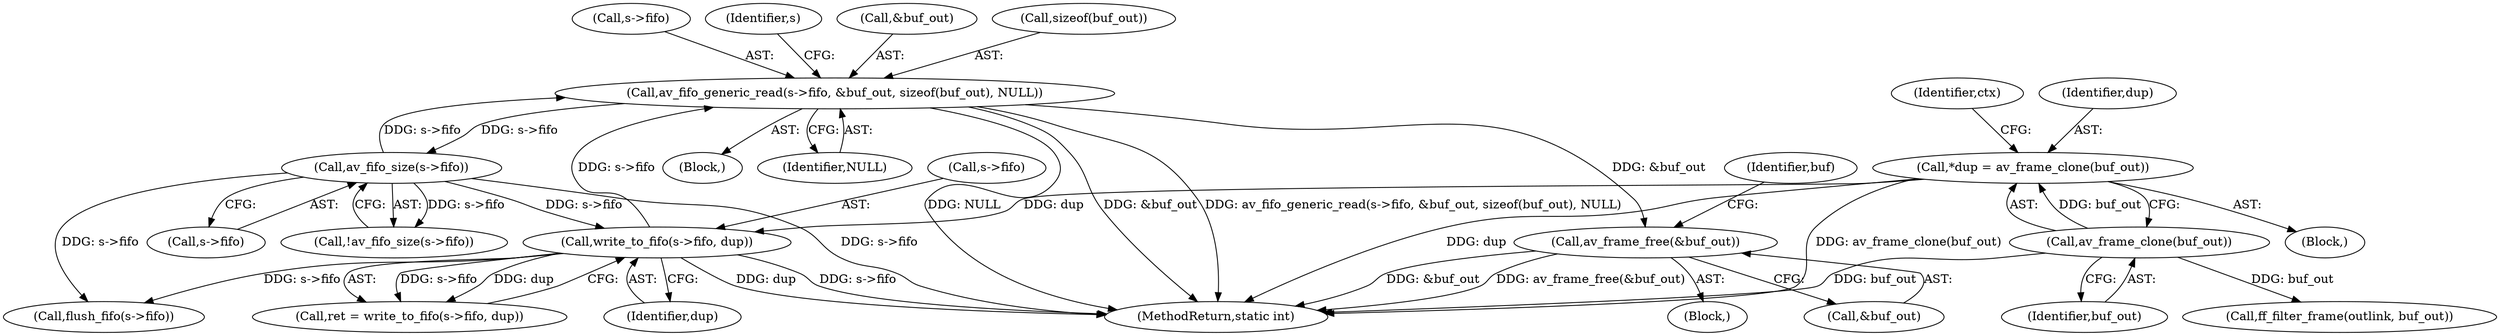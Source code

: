 digraph "0_FFmpeg_cdd5df8189ff1537f7abe8defe971f80602cc2d2@API" {
"1000391" [label="(Call,av_frame_free(&buf_out))"];
"1000341" [label="(Call,av_fifo_generic_read(s->fifo, &buf_out, sizeof(buf_out), NULL))"];
"1000376" [label="(Call,write_to_fifo(s->fifo, dup))"];
"1000353" [label="(Call,av_fifo_size(s->fifo))"];
"1000364" [label="(Call,*dup = av_frame_clone(buf_out))"];
"1000366" [label="(Call,av_frame_clone(buf_out))"];
"1000380" [label="(Identifier,dup)"];
"1000377" [label="(Call,s->fifo)"];
"1000339" [label="(Block,)"];
"1000342" [label="(Call,s->fifo)"];
"1000354" [label="(Call,s->fifo)"];
"1000362" [label="(Block,)"];
"1000392" [label="(Call,&buf_out)"];
"1000439" [label="(Call,flush_fifo(s->fifo))"];
"1000367" [label="(Identifier,buf_out)"];
"1000369" [label="(Identifier,ctx)"];
"1000341" [label="(Call,av_fifo_generic_read(s->fifo, &buf_out, sizeof(buf_out), NULL))"];
"1000391" [label="(Call,av_frame_free(&buf_out))"];
"1000355" [label="(Identifier,s)"];
"1000353" [label="(Call,av_fifo_size(s->fifo))"];
"1000390" [label="(Block,)"];
"1000349" [label="(Identifier,NULL)"];
"1000376" [label="(Call,write_to_fifo(s->fifo, dup))"];
"1000364" [label="(Call,*dup = av_frame_clone(buf_out))"];
"1000470" [label="(MethodReturn,static int)"];
"1000352" [label="(Call,!av_fifo_size(s->fifo))"];
"1000345" [label="(Call,&buf_out)"];
"1000396" [label="(Identifier,buf)"];
"1000347" [label="(Call,sizeof(buf_out))"];
"1000425" [label="(Call,ff_filter_frame(outlink, buf_out))"];
"1000374" [label="(Call,ret = write_to_fifo(s->fifo, dup))"];
"1000366" [label="(Call,av_frame_clone(buf_out))"];
"1000365" [label="(Identifier,dup)"];
"1000391" -> "1000390"  [label="AST: "];
"1000391" -> "1000392"  [label="CFG: "];
"1000392" -> "1000391"  [label="AST: "];
"1000396" -> "1000391"  [label="CFG: "];
"1000391" -> "1000470"  [label="DDG: &buf_out"];
"1000391" -> "1000470"  [label="DDG: av_frame_free(&buf_out)"];
"1000341" -> "1000391"  [label="DDG: &buf_out"];
"1000341" -> "1000339"  [label="AST: "];
"1000341" -> "1000349"  [label="CFG: "];
"1000342" -> "1000341"  [label="AST: "];
"1000345" -> "1000341"  [label="AST: "];
"1000347" -> "1000341"  [label="AST: "];
"1000349" -> "1000341"  [label="AST: "];
"1000355" -> "1000341"  [label="CFG: "];
"1000341" -> "1000470"  [label="DDG: NULL"];
"1000341" -> "1000470"  [label="DDG: &buf_out"];
"1000341" -> "1000470"  [label="DDG: av_fifo_generic_read(s->fifo, &buf_out, sizeof(buf_out), NULL)"];
"1000376" -> "1000341"  [label="DDG: s->fifo"];
"1000353" -> "1000341"  [label="DDG: s->fifo"];
"1000341" -> "1000353"  [label="DDG: s->fifo"];
"1000376" -> "1000374"  [label="AST: "];
"1000376" -> "1000380"  [label="CFG: "];
"1000377" -> "1000376"  [label="AST: "];
"1000380" -> "1000376"  [label="AST: "];
"1000374" -> "1000376"  [label="CFG: "];
"1000376" -> "1000470"  [label="DDG: s->fifo"];
"1000376" -> "1000470"  [label="DDG: dup"];
"1000376" -> "1000374"  [label="DDG: s->fifo"];
"1000376" -> "1000374"  [label="DDG: dup"];
"1000353" -> "1000376"  [label="DDG: s->fifo"];
"1000364" -> "1000376"  [label="DDG: dup"];
"1000376" -> "1000439"  [label="DDG: s->fifo"];
"1000353" -> "1000352"  [label="AST: "];
"1000353" -> "1000354"  [label="CFG: "];
"1000354" -> "1000353"  [label="AST: "];
"1000352" -> "1000353"  [label="CFG: "];
"1000353" -> "1000470"  [label="DDG: s->fifo"];
"1000353" -> "1000352"  [label="DDG: s->fifo"];
"1000353" -> "1000439"  [label="DDG: s->fifo"];
"1000364" -> "1000362"  [label="AST: "];
"1000364" -> "1000366"  [label="CFG: "];
"1000365" -> "1000364"  [label="AST: "];
"1000366" -> "1000364"  [label="AST: "];
"1000369" -> "1000364"  [label="CFG: "];
"1000364" -> "1000470"  [label="DDG: dup"];
"1000364" -> "1000470"  [label="DDG: av_frame_clone(buf_out)"];
"1000366" -> "1000364"  [label="DDG: buf_out"];
"1000366" -> "1000367"  [label="CFG: "];
"1000367" -> "1000366"  [label="AST: "];
"1000366" -> "1000470"  [label="DDG: buf_out"];
"1000366" -> "1000425"  [label="DDG: buf_out"];
}
